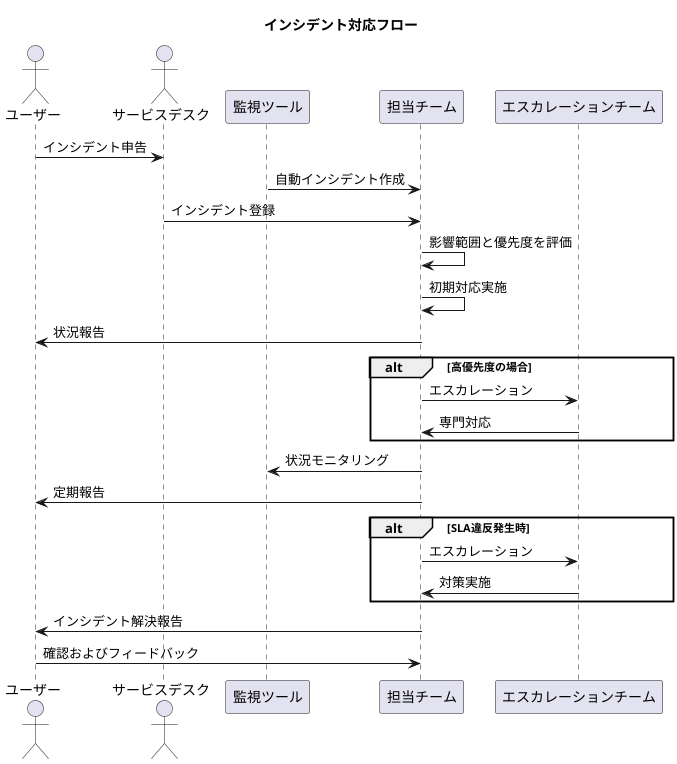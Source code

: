 
@startuml
title インシデント対応フロー

actor ユーザー as User
actor サービスデスク as ServiceDesk
participant 監視ツール as Monitoring
participant 担当チーム as Team
participant エスカレーションチーム as EscalationTeam

User -> ServiceDesk: インシデント申告
Monitoring -> Team: 自動インシデント作成
ServiceDesk -> Team: インシデント登録
Team -> Team: 影響範囲と優先度を評価
Team -> Team: 初期対応実施
Team -> User: 状況報告

alt 高優先度の場合
    Team -> EscalationTeam: エスカレーション
    EscalationTeam -> Team: 専門対応
end

Team -> Monitoring: 状況モニタリング
Team -> User: 定期報告

alt SLA違反発生時
    Team -> EscalationTeam: エスカレーション
    EscalationTeam -> Team: 対策実施
end

Team -> User: インシデント解決報告
User -> Team: 確認およびフィードバック

@enduml
